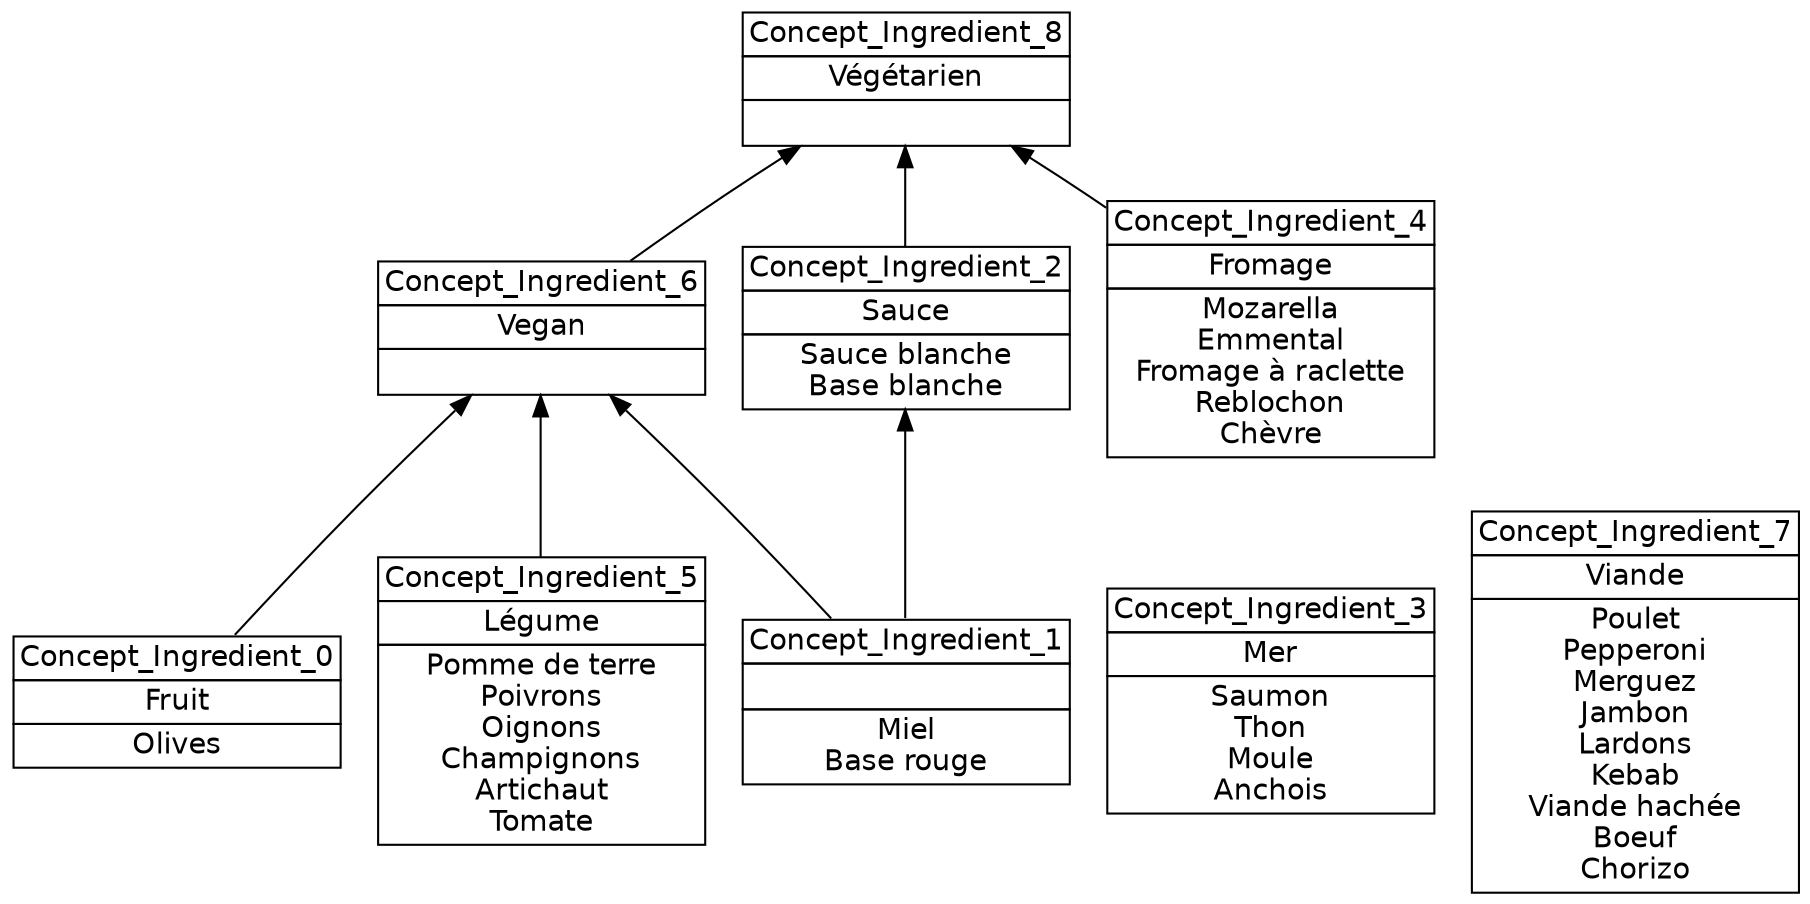 digraph G { 
	rankdir=BT;
	margin=0;
	node [margin="0.03,0.03",fontname="DejaVu Sans"];
	ranksep=0.3;
	nodesep=0.2;
//graph[label="name:Ingredient,concept number:9,object number:29,attribute number:8"
98 [shape=none,label=<<table border="0" cellborder="1" cellspacing="0" port="p"><tr><td>Concept_Ingredient_0</td></tr><tr><td>Fruit<br/></td></tr><tr><td>Olives<br/></td></tr></table>>];
101 [shape=none,label=<<table border="0" cellborder="1" cellspacing="0" port="p"><tr><td>Concept_Ingredient_1</td></tr><tr><td><br/></td></tr><tr><td>Miel<br/>Base rouge<br/></td></tr></table>>];
100 [shape=none,label=<<table border="0" cellborder="1" cellspacing="0" port="p"><tr><td>Concept_Ingredient_2</td></tr><tr><td>Sauce<br/></td></tr><tr><td>Sauce blanche<br/>Base blanche<br/></td></tr></table>>];
99 [shape=none,label=<<table border="0" cellborder="1" cellspacing="0" port="p"><tr><td>Concept_Ingredient_3</td></tr><tr><td>Mer<br/></td></tr><tr><td>Saumon<br/>Thon<br/>Moule<br/>Anchois<br/></td></tr></table>>];
97 [shape=none,label=<<table border="0" cellborder="1" cellspacing="0" port="p"><tr><td>Concept_Ingredient_4</td></tr><tr><td>Fromage<br/></td></tr><tr><td>Mozarella<br/>Emmental<br/>Fromage à raclette<br/>Reblochon<br/>Chèvre<br/></td></tr></table>>];
96 [shape=none,label=<<table border="0" cellborder="1" cellspacing="0" port="p"><tr><td>Concept_Ingredient_5</td></tr><tr><td>Légume<br/></td></tr><tr><td>Pomme de terre<br/>Poivrons<br/>Oignons<br/>Champignons<br/>Artichaut<br/>Tomate<br/></td></tr></table>>];
102 [shape=none,label=<<table border="0" cellborder="1" cellspacing="0" port="p"><tr><td>Concept_Ingredient_6</td></tr><tr><td>Vegan<br/></td></tr><tr><td><br/></td></tr></table>>];
95 [shape=none,label=<<table border="0" cellborder="1" cellspacing="0" port="p"><tr><td>Concept_Ingredient_7</td></tr><tr><td>Viande<br/></td></tr><tr><td>Poulet<br/>Pepperoni<br/>Merguez<br/>Jambon<br/>Lardons<br/>Kebab<br/>Viande hachée<br/>Boeuf<br/>Chorizo<br/></td></tr></table>>];
103 [shape=none,label=<<table border="0" cellborder="1" cellspacing="0" port="p"><tr><td>Concept_Ingredient_8</td></tr><tr><td>Végétarien<br/></td></tr><tr><td><br/></td></tr></table>>];
	101:p -> 100:p
	96:p -> 102:p
	98:p -> 102:p
	101:p -> 102:p
	102:p -> 103:p
	100:p -> 103:p
	97:p -> 103:p
}